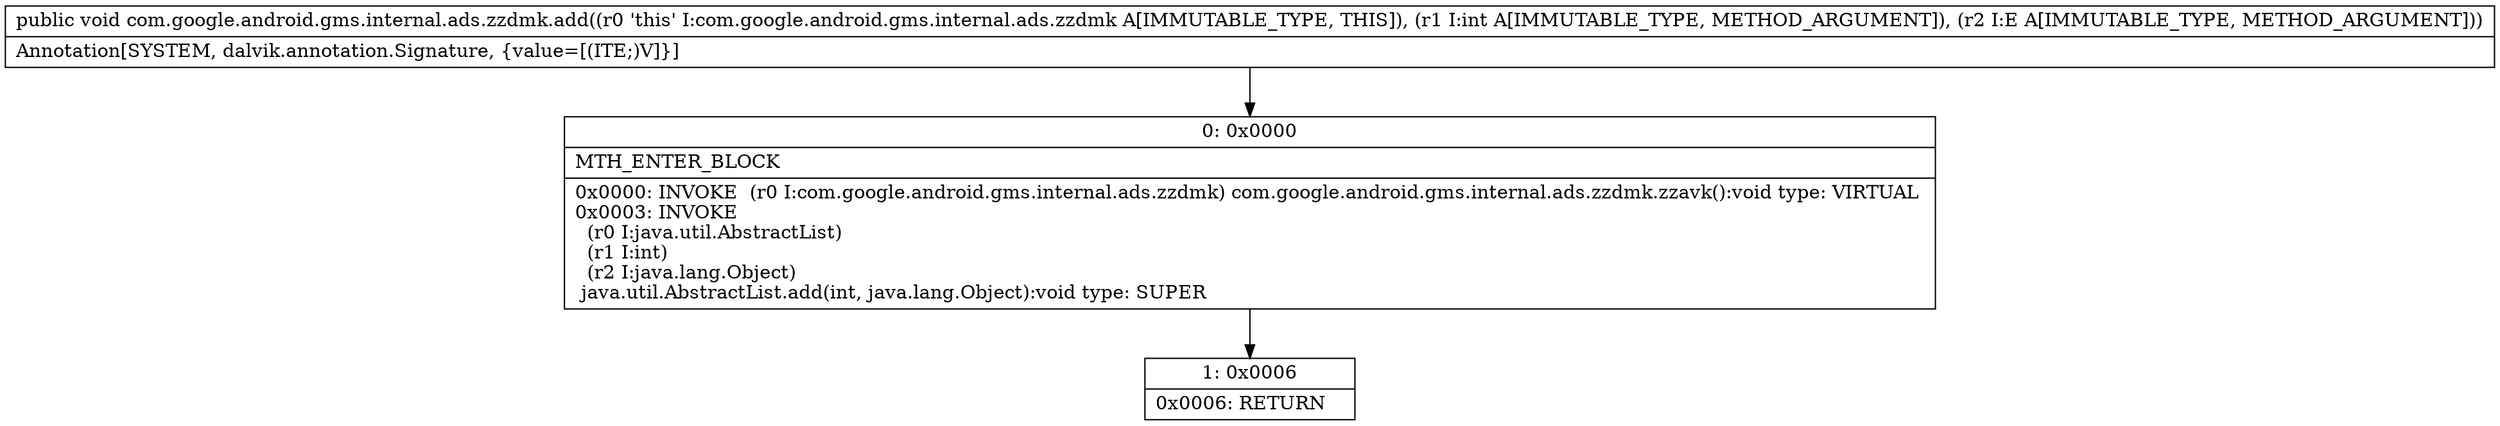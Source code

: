 digraph "CFG forcom.google.android.gms.internal.ads.zzdmk.add(ILjava\/lang\/Object;)V" {
Node_0 [shape=record,label="{0\:\ 0x0000|MTH_ENTER_BLOCK\l|0x0000: INVOKE  (r0 I:com.google.android.gms.internal.ads.zzdmk) com.google.android.gms.internal.ads.zzdmk.zzavk():void type: VIRTUAL \l0x0003: INVOKE  \l  (r0 I:java.util.AbstractList)\l  (r1 I:int)\l  (r2 I:java.lang.Object)\l java.util.AbstractList.add(int, java.lang.Object):void type: SUPER \l}"];
Node_1 [shape=record,label="{1\:\ 0x0006|0x0006: RETURN   \l}"];
MethodNode[shape=record,label="{public void com.google.android.gms.internal.ads.zzdmk.add((r0 'this' I:com.google.android.gms.internal.ads.zzdmk A[IMMUTABLE_TYPE, THIS]), (r1 I:int A[IMMUTABLE_TYPE, METHOD_ARGUMENT]), (r2 I:E A[IMMUTABLE_TYPE, METHOD_ARGUMENT]))  | Annotation[SYSTEM, dalvik.annotation.Signature, \{value=[(ITE;)V]\}]\l}"];
MethodNode -> Node_0;
Node_0 -> Node_1;
}

